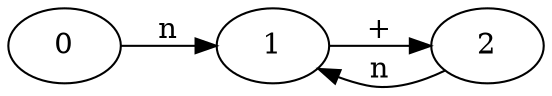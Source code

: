digraph g
{
    rankdir = LR
    0; 1; 2;  

    0 -> 1[label="n"]
    1 -> 2[label="+"]
    2 -> 1[label="n"]
}